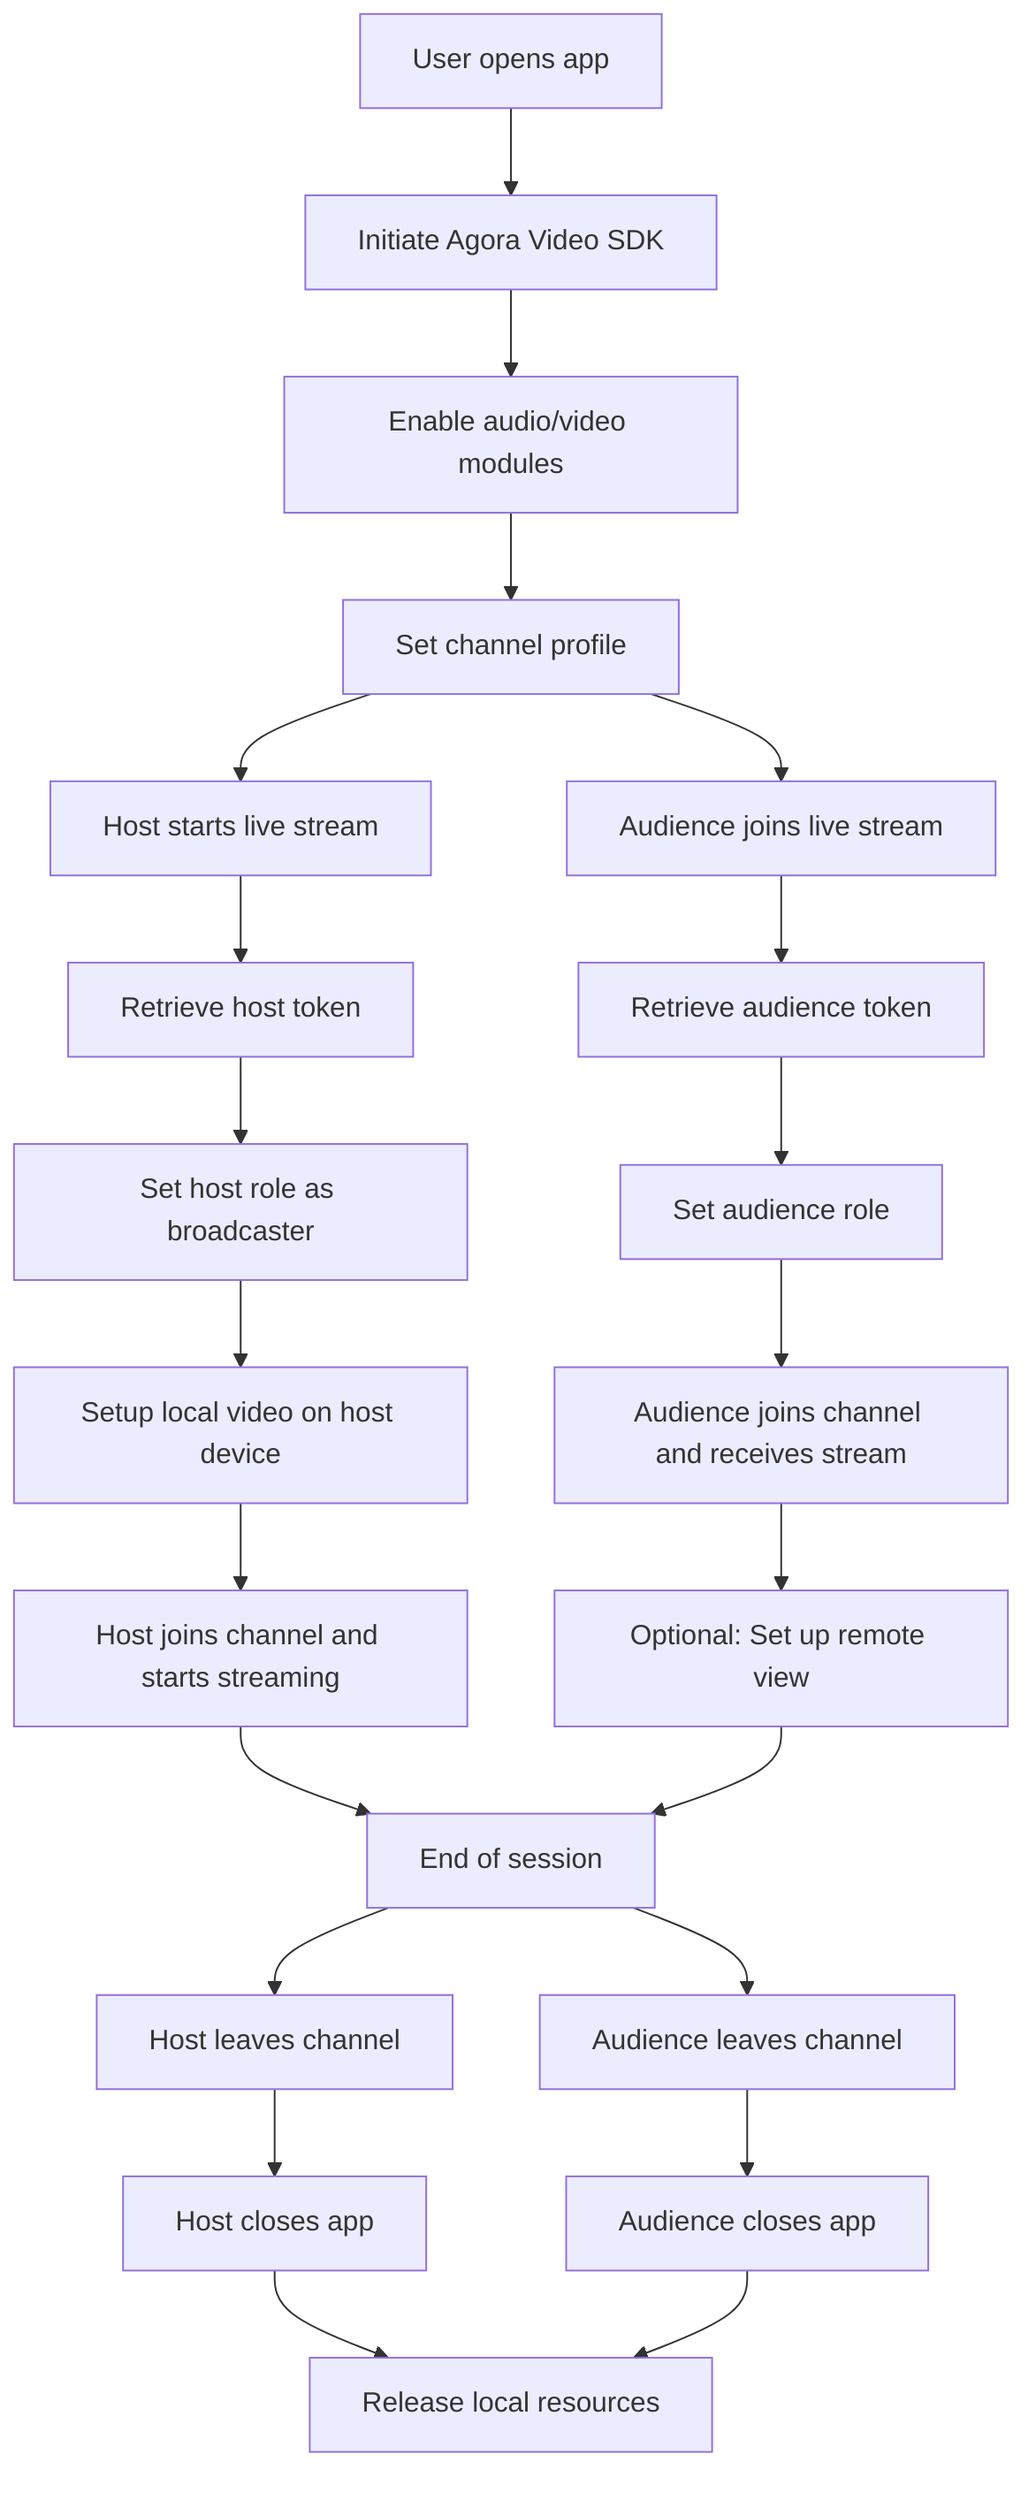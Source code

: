 flowchart TD
    A[User opens app] --> B[Initiate Agora Video SDK]
    B --> C[Enable audio/video modules]
    C --> D[Set channel profile]

    D --> E[Host starts live stream]
    E --> F[Retrieve host token]
    F --> G[Set host role as broadcaster]
    G --> H[Setup local video on host device]
    H --> I[Host joins channel and starts streaming]

    D --> J[Audience joins live stream]
    J --> K[Retrieve audience token]
    K --> L[Set audience role]
    L --> M[Audience joins channel and receives stream]
    M --> N[Optional: Set up remote view]

    I --> O[End of session]
    N --> O
    O --> P[Host leaves channel]
    O --> Q[Audience leaves channel]
    P --> R[Host closes app]
    Q --> S[Audience closes app]
    R --> T[Release local resources]
    S --> T